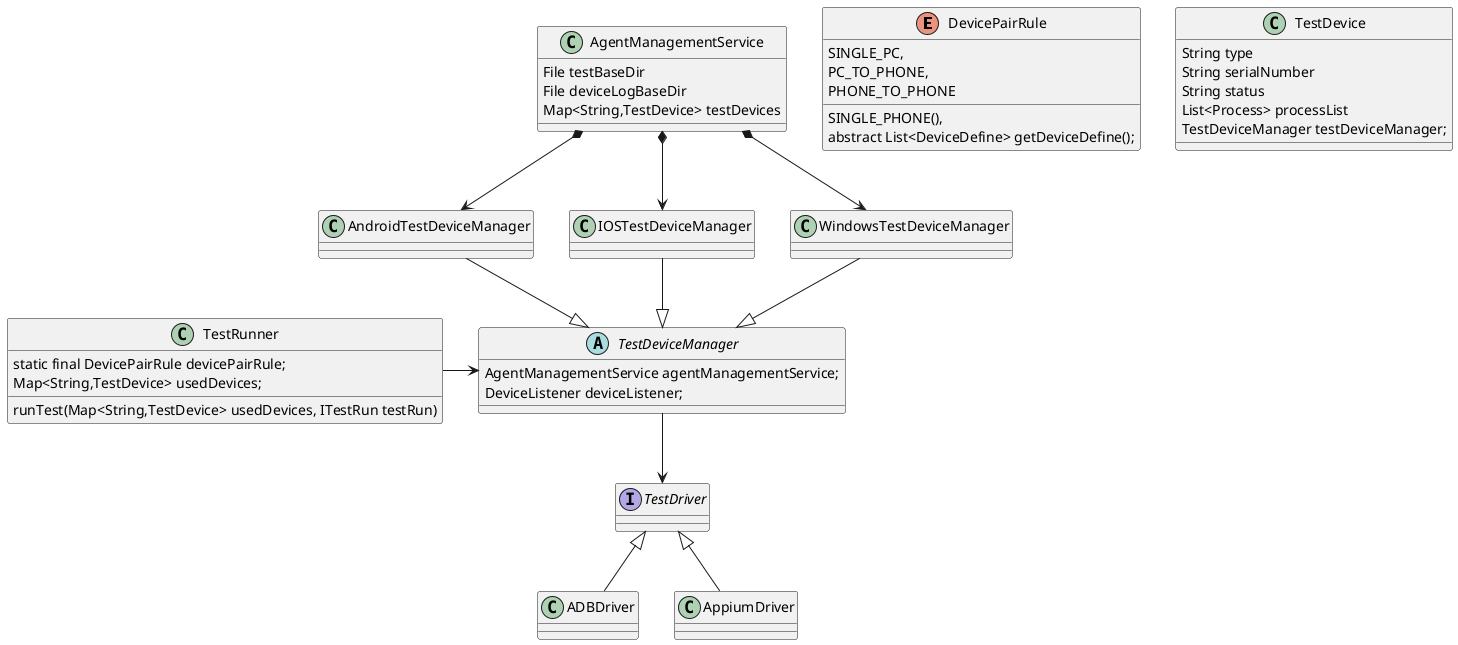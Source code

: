 @startuml
'https://plantuml.com/class-diagram
enum DevicePairRule{
    SINGLE_PHONE(),
    SINGLE_PC,
    PC_TO_PHONE,
    PHONE_TO_PHONE

    abstract List<DeviceDefine> getDeviceDefine();
}
class AgentManagementService {
    File testBaseDir
    File deviceLogBaseDir
    Map<String,TestDevice> testDevices
}
class TestDevice{
    String type
    String serialNumber
    String status
    List<Process> processList
    TestDeviceManager testDeviceManager;
}
abstract class TestDeviceManager{
    AgentManagementService agentManagementService;
    DeviceListener deviceListener;
}
class AndroidTestDeviceManager
class IOSTestDeviceManager
class WindowsTestDeviceManager

interface TestDriver

AndroidTestDeviceManager --|> TestDeviceManager
IOSTestDeviceManager --|> TestDeviceManager
WindowsTestDeviceManager --|> TestDeviceManager

AgentManagementService *--> AndroidTestDeviceManager
AgentManagementService *--> IOSTestDeviceManager
AgentManagementService *--> WindowsTestDeviceManager

TestDeviceManager --> TestDriver

ADBDriver -u-|> TestDriver
AppiumDriver -u-|> TestDriver

class TestRunner{
    static final DevicePairRule devicePairRule;
    Map<String,TestDevice> usedDevices;
    runTest(Map<String,TestDevice> usedDevices, ITestRun testRun)
}

TestRunner -r-> TestDeviceManager
@enduml